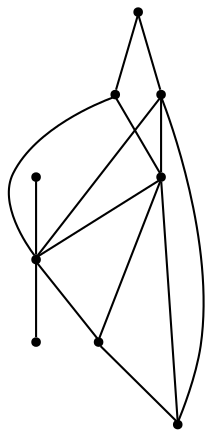 graph {
  node [shape=point,comment="{\"directed\":false,\"doi\":\"10.1007/978-3-031-49275-4_6\",\"figure\":\"1 (1)\"}"]

  v0 [pos="1051.675868268414,540.419723248395"]
  v1 [pos="816.9384612755913,388.2392435722045"]
  v2 [pos="1048.104488376829,326.734227524572"]
  v3 [pos="908.0571664737136,290.9872920318489"]
  v4 [pos="935.3948446567254,384.9303972214706"]
  v5 [pos="989.595131954128,401.8035042408404"]
  v6 [pos="959.7279065150935,439.6592601727928"]
  v7 [pos="799.4440157985441,497.0468494600533"]
  v8 [pos="765.3844059806869,338.2234963775967"]

  v0 -- v1 [id="-1",pos="1051.675868268414,540.419723248395 816.9384612755913,388.2392435722045 816.9384612755913,388.2392435722045 816.9384612755913,388.2392435722045"]
  v8 -- v1 [id="-2",pos="765.3844059806869,338.2234963775967 816.9384612755913,388.2392435722045 816.9384612755913,388.2392435722045 816.9384612755913,388.2392435722045"]
  v8 -- v2 [id="-3",pos="765.3844059806869,338.2234963775967 1048.104488376829,326.734227524572 1048.104488376829,326.734227524572 1048.104488376829,326.734227524572"]
  v7 -- v8 [id="-4",pos="799.4440157985441,497.0468494600533 765.3844059806869,338.2234963775967 765.3844059806869,338.2234963775967 765.3844059806869,338.2234963775967"]
  v7 -- v0 [id="-5",pos="799.4440157985441,497.0468494600533 1051.675868268414,540.419723248395 1051.675868268414,540.419723248395 1051.675868268414,540.419723248395"]
  v1 -- v6 [id="-6",pos="816.9384612755913,388.2392435722045 959.7279065150935,439.6592601727928 959.7279065150935,439.6592601727928 959.7279065150935,439.6592601727928"]
  v1 -- v2 [id="-7",pos="816.9384612755913,388.2392435722045 1048.104488376829,326.734227524572 1048.104488376829,326.734227524572 1048.104488376829,326.734227524572"]
  v4 -- v1 [id="-8",pos="935.3948446567254,384.9303972214706 816.9384612755913,388.2392435722045 816.9384612755913,388.2392435722045 816.9384612755913,388.2392435722045"]
  v4 -- v6 [id="-9",pos="935.3948446567254,384.9303972214706 959.7279065150935,439.6592601727928 959.7279065150935,439.6592601727928 959.7279065150935,439.6592601727928"]
  v6 -- v0 [id="-10",pos="959.7279065150935,439.6592601727928 1051.675868268414,540.419723248395 1051.675868268414,540.419723248395 1051.675868268414,540.419723248395"]
  v5 -- v2 [id="-11",pos="989.595131954128,401.8035042408404 1048.104488376829,326.734227524572 1048.104488376829,326.734227524572 1048.104488376829,326.734227524572"]
  v2 -- v4 [id="-12",pos="1048.104488376829,326.734227524572 935.3948446567254,384.9303972214706 935.3948446567254,384.9303972214706 935.3948446567254,384.9303972214706"]
  v2 -- v0 [id="-13",pos="1048.104488376829,326.734227524572 1051.675868268414,540.419723248395 1051.675868268414,540.419723248395 1051.675868268414,540.419723248395"]
  v2 -- v3 [id="-14",pos="1048.104488376829,326.734227524572 908.0571664737136,290.9872920318489 908.0571664737136,290.9872920318489 908.0571664737136,290.9872920318489"]
}